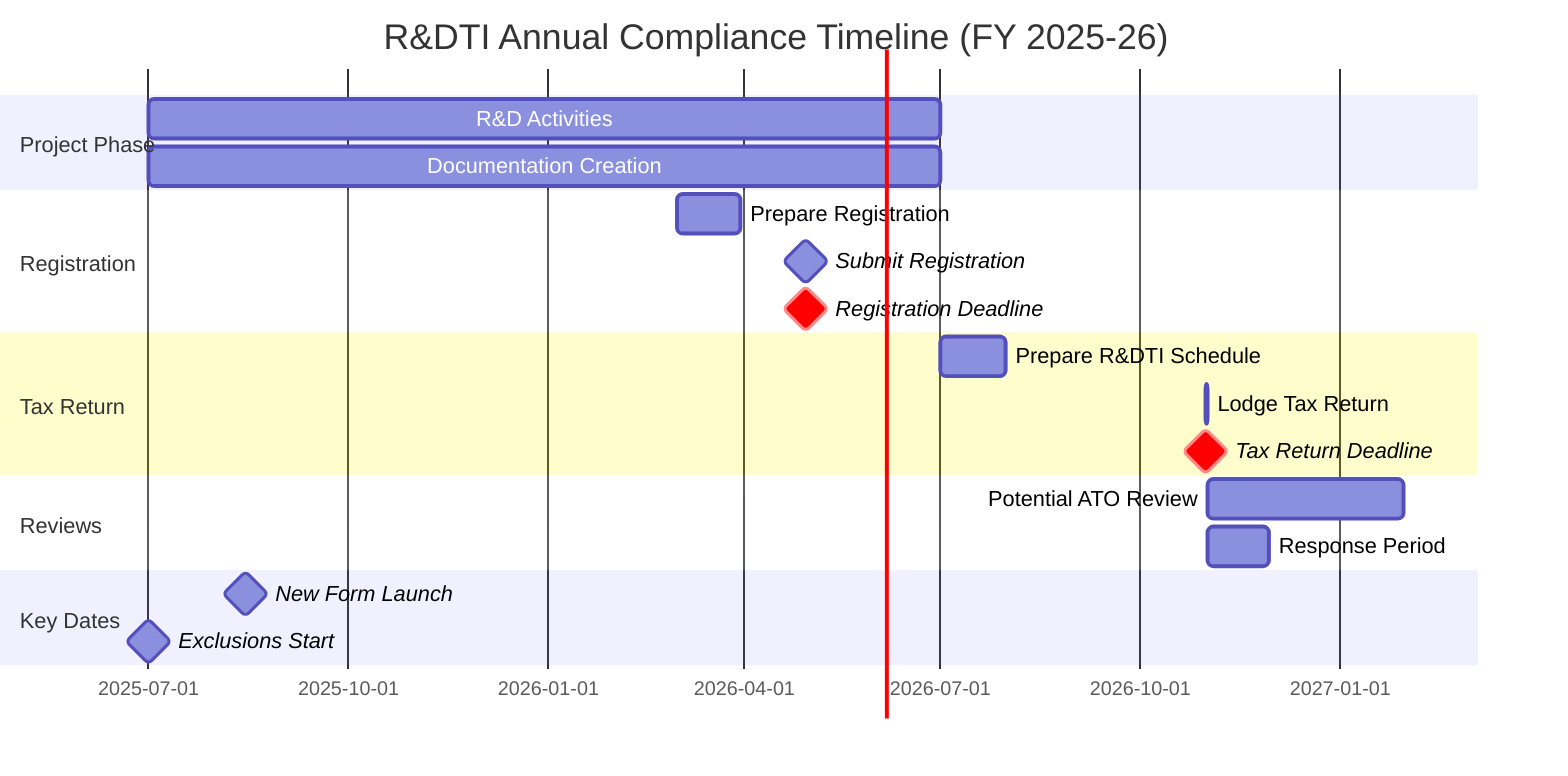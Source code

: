 gantt
    title R&DTI Annual Compliance Timeline (FY 2025-26)
    dateFormat YYYY-MM-DD
    section Project Phase
    R&D Activities           :rd, 2025-07-01, 365d
    Documentation Creation    :doc, 2025-07-01, 365d
    
    section Registration
    Prepare Registration      :prep, 2026-03-01, 30d
    Submit Registration      :milestone, submit, 2026-04-30, 0d
    Registration Deadline    :crit, milestone, regdead, 2026-04-30, 0d
    
    section Tax Return
    Prepare R&DTI Schedule   :taxprep, 2026-07-01, 30d
    Lodge Tax Return         :lodge, 2026-10-31, 1d
    Tax Return Deadline      :crit, milestone, taxdead, 2026-10-31, 0d
    
    section Reviews
    Potential ATO Review     :review, 2026-11-01, 90d
    Response Period          :response, 2026-11-01, 28d
    
    section Key Dates
    New Form Launch          :milestone, newform, 2025-08-15, 0d
    Exclusions Start         :milestone, excl, 2025-07-01, 0d